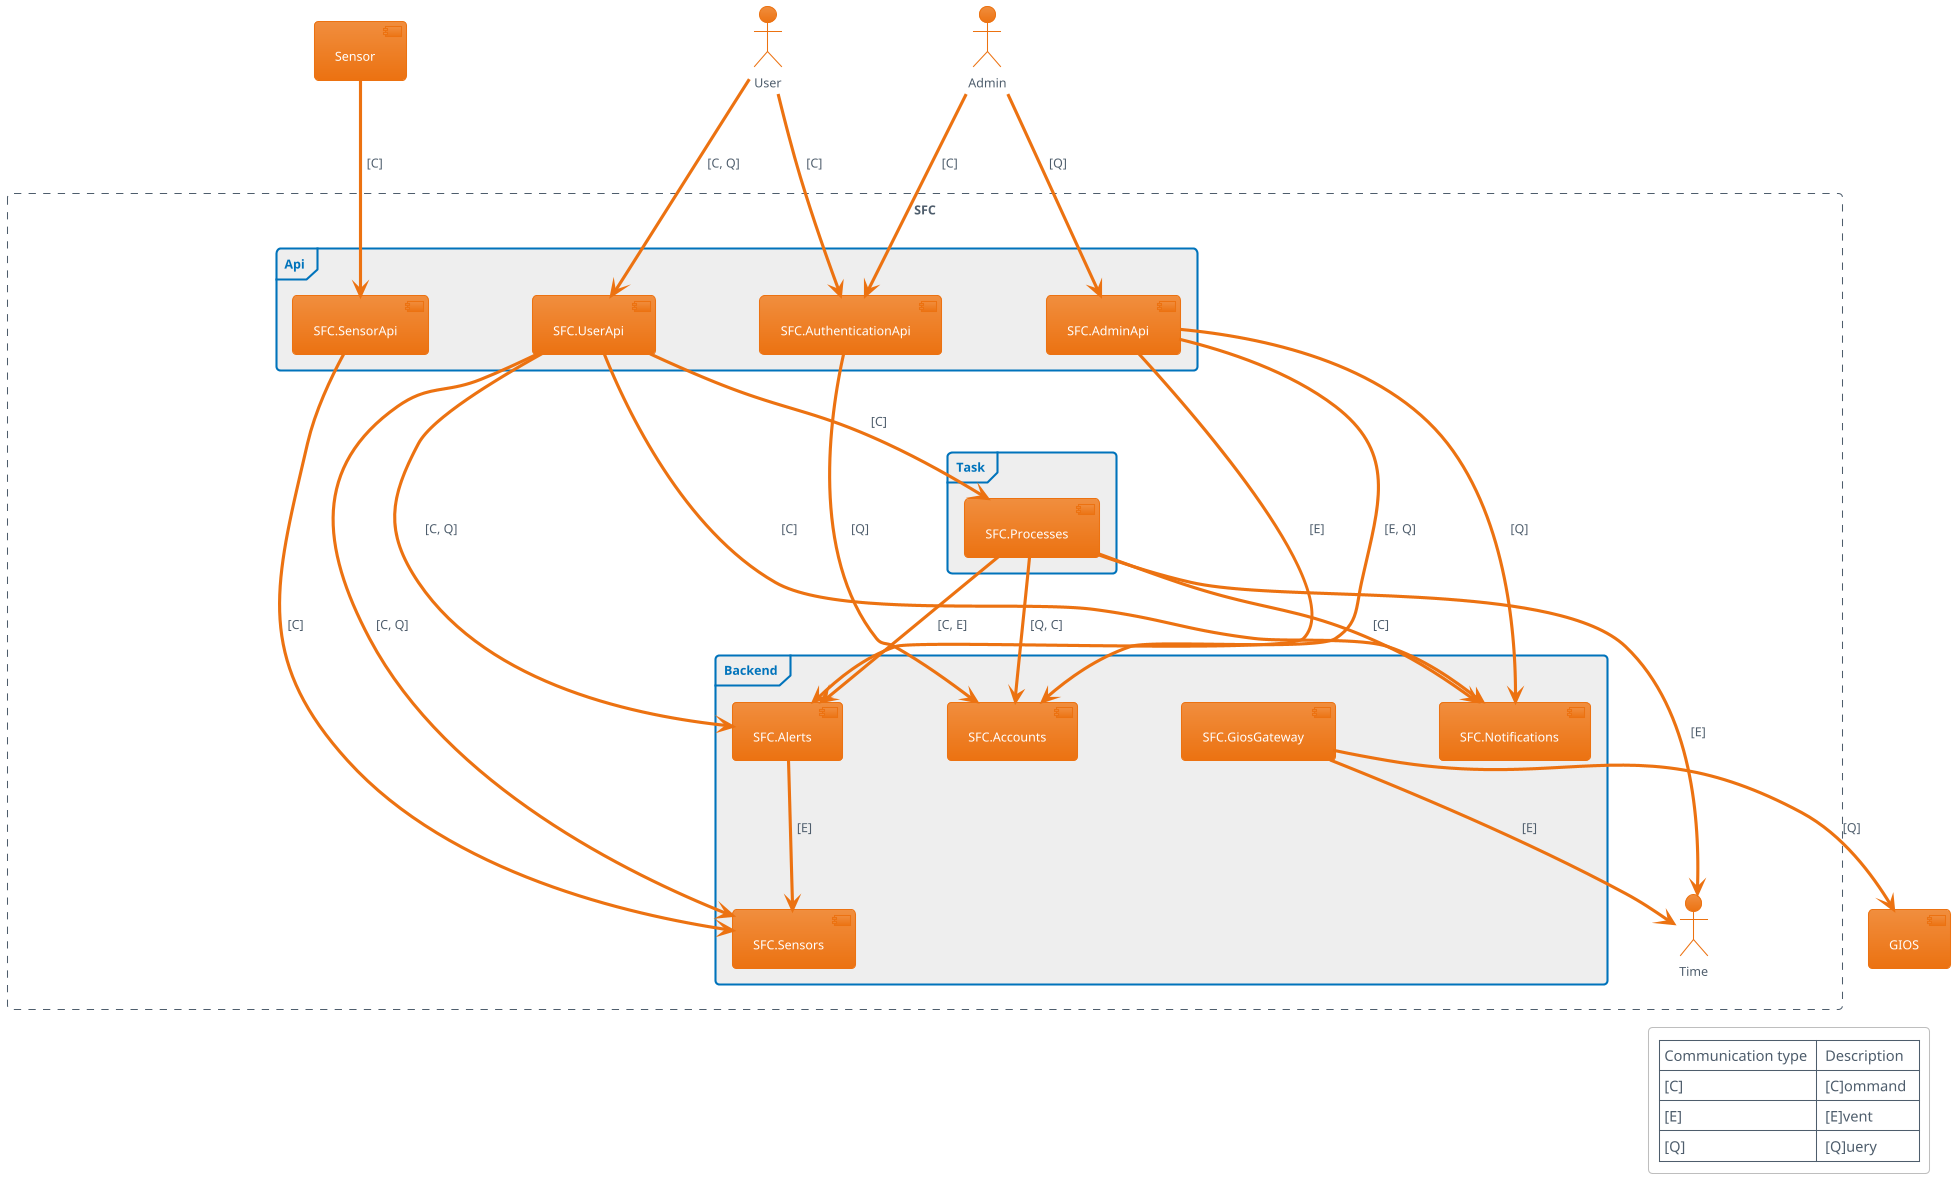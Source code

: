 
@startuml
!theme aws-orange

skinparam ranksep 100
skinparam nodesep 100
:Admin:
:User:
[GIOS]
[Sensor]
rectangle SFC #line.dashed {
frame Backend {
[SFC.Accounts]
[SFC.Alerts]
[SFC.GiosGateway]
[SFC.Notifications]
[SFC.Sensors]
}
frame Api {
[SFC.AdminApi]
[SFC.AuthenticationApi]
[SFC.SensorApi]
[SFC.UserApi]
}
frame Task {
[SFC.Processes]
}
:Time:
}
[Admin] -d-> [SFC.AdminApi] : [Q]
[Admin] -d-> [SFC.AuthenticationApi] : [C]
[SFC.AdminApi] -d-> [SFC.Notifications] : [Q]
[SFC.AdminApi] -d-> [SFC.Accounts] : [E, Q]
[SFC.AdminApi] -d-> [SFC.Alerts] : [E]
[SFC.Alerts] -d-> [SFC.Sensors] : [E]
[User] -d-> [SFC.AuthenticationApi] : [C]
[User] -d-> [SFC.UserApi] : [C, Q]
[SFC.AuthenticationApi] -d-> [SFC.Accounts] : [Q]
[SFC.GiosGateway] -d-> [Time] : [E]
[SFC.GiosGateway] -d-> [GIOS] : [Q]
[SFC.Processes] -d-> [SFC.Accounts] : [Q, C]
[SFC.Processes] -d-> [SFC.Notifications] : [C]
[SFC.Processes] -d-> [SFC.Alerts] : [C, E]
[SFC.Processes] -d-> [Time] : [E]
[Sensor] -d-> [SFC.SensorApi] : [C]
[SFC.SensorApi] -d-> [SFC.Sensors] : [C]
[SFC.UserApi] -d-> [SFC.Notifications] : [C]
[SFC.UserApi] -d-> [SFC.Sensors] : [C, Q]
[SFC.UserApi] -d-> [SFC.Alerts] : [C, Q]
[SFC.UserApi] -d-> [SFC.Processes] : [C]


legend right
    |Communication type | Description|
    |[C]                | [C]ommand  |
    |[E]                | [E]vent    |
    |[Q]                | [Q]uery    |
endlegend

@enduml
